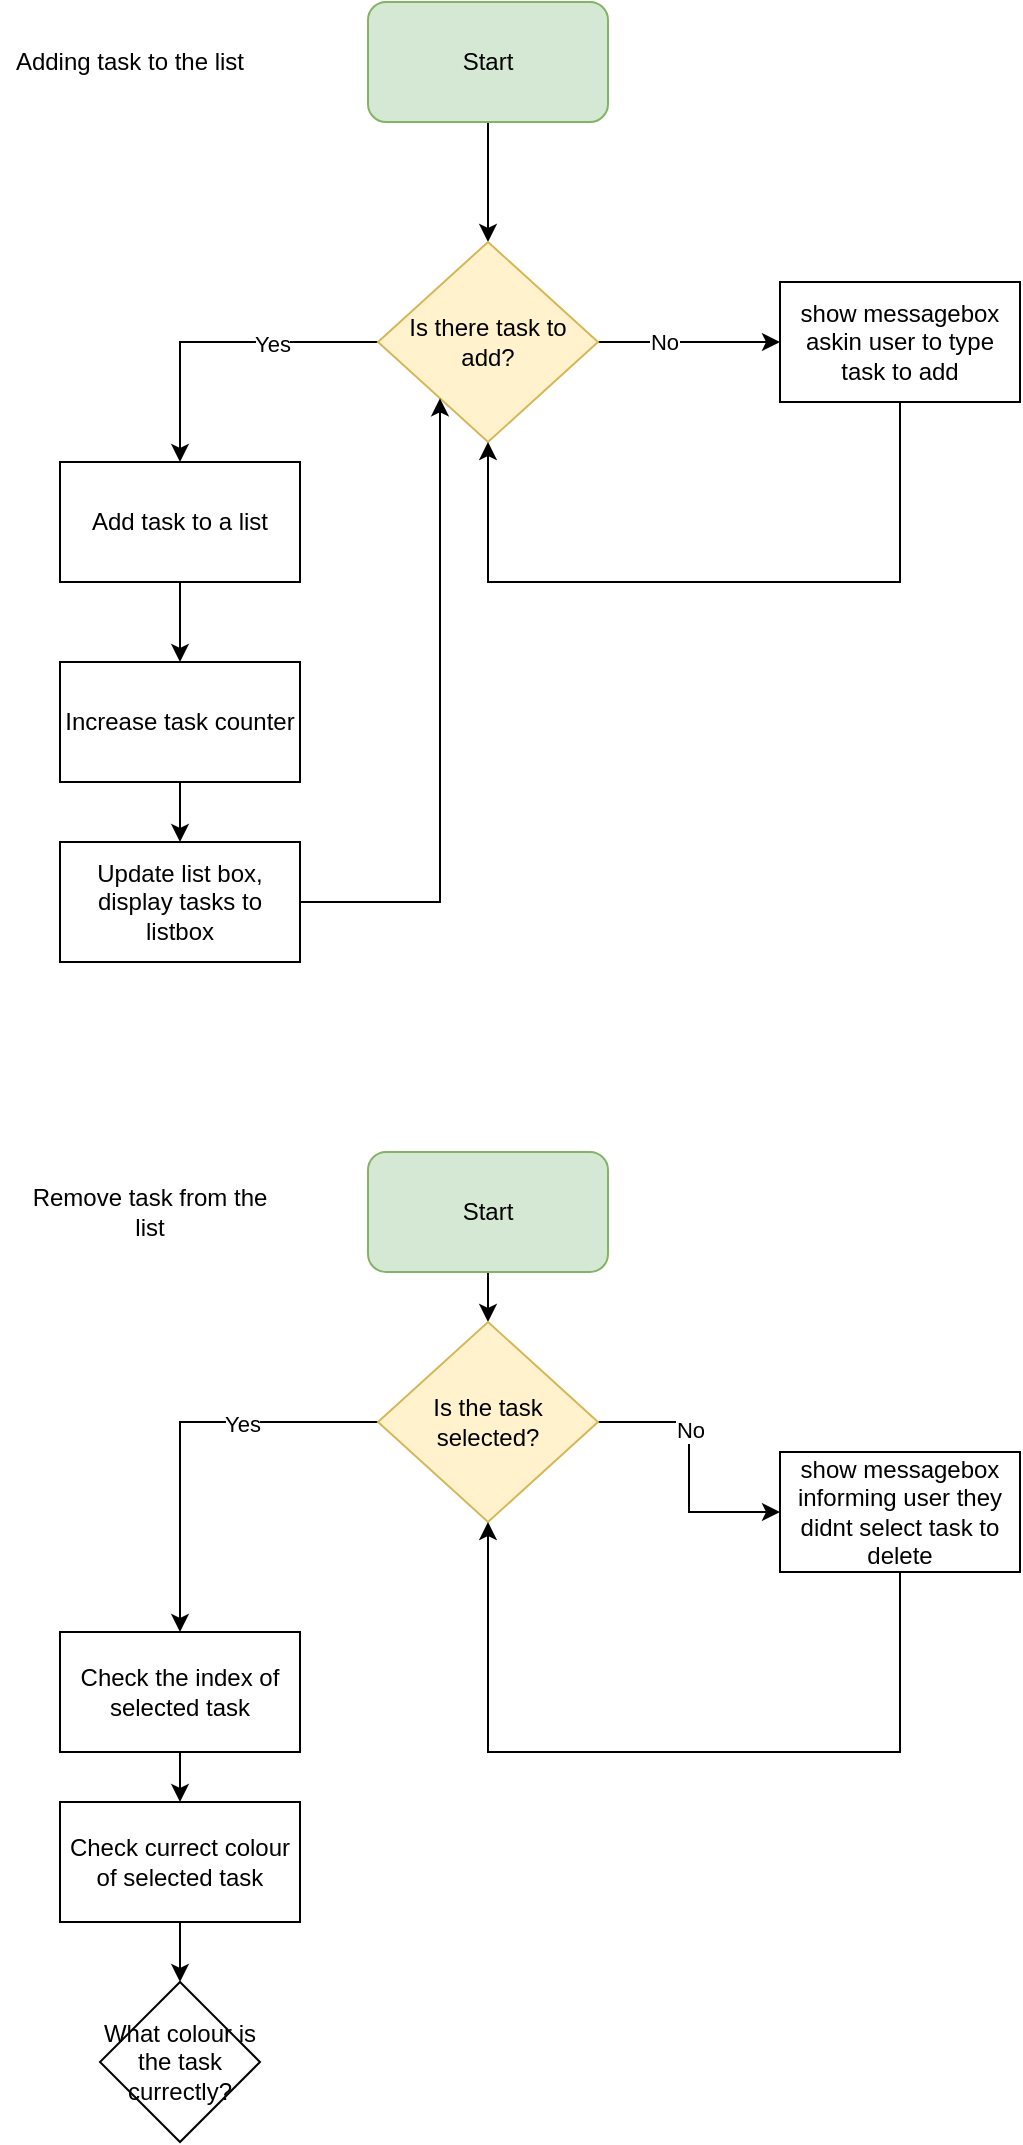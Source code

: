 <mxfile version="26.1.1">
  <diagram id="C5RBs43oDa-KdzZeNtuy" name="Page-1">
    <mxGraphModel dx="1195" dy="643" grid="1" gridSize="10" guides="1" tooltips="1" connect="1" arrows="1" fold="1" page="1" pageScale="1" pageWidth="827" pageHeight="1169" math="0" shadow="0">
      <root>
        <mxCell id="WIyWlLk6GJQsqaUBKTNV-0" />
        <mxCell id="WIyWlLk6GJQsqaUBKTNV-1" parent="WIyWlLk6GJQsqaUBKTNV-0" />
        <mxCell id="2T-HQQL5zmfzXAJ99Udx-2" style="edgeStyle=orthogonalEdgeStyle;rounded=0;orthogonalLoop=1;jettySize=auto;html=1;entryX=0.5;entryY=0;entryDx=0;entryDy=0;" edge="1" parent="WIyWlLk6GJQsqaUBKTNV-1" source="2T-HQQL5zmfzXAJ99Udx-0">
          <mxGeometry relative="1" as="geometry">
            <mxPoint x="414" y="130" as="targetPoint" />
          </mxGeometry>
        </mxCell>
        <mxCell id="2T-HQQL5zmfzXAJ99Udx-0" value="Start" style="rounded=1;whiteSpace=wrap;html=1;fillColor=#d5e8d4;strokeColor=#82b366;" vertex="1" parent="WIyWlLk6GJQsqaUBKTNV-1">
          <mxGeometry x="354" y="10" width="120" height="60" as="geometry" />
        </mxCell>
        <mxCell id="2T-HQQL5zmfzXAJ99Udx-5" style="edgeStyle=orthogonalEdgeStyle;rounded=0;orthogonalLoop=1;jettySize=auto;html=1;" edge="1" parent="WIyWlLk6GJQsqaUBKTNV-1" source="2T-HQQL5zmfzXAJ99Udx-3" target="2T-HQQL5zmfzXAJ99Udx-6">
          <mxGeometry relative="1" as="geometry">
            <mxPoint x="260" y="270" as="targetPoint" />
          </mxGeometry>
        </mxCell>
        <mxCell id="2T-HQQL5zmfzXAJ99Udx-7" value="Yes" style="edgeLabel;html=1;align=center;verticalAlign=middle;resizable=0;points=[];" vertex="1" connectable="0" parent="2T-HQQL5zmfzXAJ99Udx-5">
          <mxGeometry x="-0.331" y="1" relative="1" as="geometry">
            <mxPoint as="offset" />
          </mxGeometry>
        </mxCell>
        <mxCell id="2T-HQQL5zmfzXAJ99Udx-10" style="edgeStyle=orthogonalEdgeStyle;rounded=0;orthogonalLoop=1;jettySize=auto;html=1;entryX=0;entryY=0.5;entryDx=0;entryDy=0;" edge="1" parent="WIyWlLk6GJQsqaUBKTNV-1" source="2T-HQQL5zmfzXAJ99Udx-3" target="2T-HQQL5zmfzXAJ99Udx-12">
          <mxGeometry relative="1" as="geometry">
            <mxPoint x="550" y="180" as="targetPoint" />
          </mxGeometry>
        </mxCell>
        <mxCell id="2T-HQQL5zmfzXAJ99Udx-11" value="No" style="edgeLabel;html=1;align=center;verticalAlign=middle;resizable=0;points=[];" vertex="1" connectable="0" parent="2T-HQQL5zmfzXAJ99Udx-10">
          <mxGeometry x="-0.28" relative="1" as="geometry">
            <mxPoint as="offset" />
          </mxGeometry>
        </mxCell>
        <mxCell id="2T-HQQL5zmfzXAJ99Udx-3" value="Is there task to add?" style="rhombus;whiteSpace=wrap;html=1;fillColor=#fff2cc;strokeColor=#d6b656;" vertex="1" parent="WIyWlLk6GJQsqaUBKTNV-1">
          <mxGeometry x="359" y="130" width="110" height="100" as="geometry" />
        </mxCell>
        <mxCell id="2T-HQQL5zmfzXAJ99Udx-8" style="edgeStyle=orthogonalEdgeStyle;rounded=0;orthogonalLoop=1;jettySize=auto;html=1;" edge="1" parent="WIyWlLk6GJQsqaUBKTNV-1" source="2T-HQQL5zmfzXAJ99Udx-6" target="2T-HQQL5zmfzXAJ99Udx-9">
          <mxGeometry relative="1" as="geometry">
            <mxPoint x="260" y="350" as="targetPoint" />
          </mxGeometry>
        </mxCell>
        <mxCell id="2T-HQQL5zmfzXAJ99Udx-6" value="Add task to a list" style="rounded=0;whiteSpace=wrap;html=1;" vertex="1" parent="WIyWlLk6GJQsqaUBKTNV-1">
          <mxGeometry x="200" y="240" width="120" height="60" as="geometry" />
        </mxCell>
        <mxCell id="2T-HQQL5zmfzXAJ99Udx-14" style="edgeStyle=orthogonalEdgeStyle;rounded=0;orthogonalLoop=1;jettySize=auto;html=1;" edge="1" parent="WIyWlLk6GJQsqaUBKTNV-1" source="2T-HQQL5zmfzXAJ99Udx-9">
          <mxGeometry relative="1" as="geometry">
            <mxPoint x="260" y="430" as="targetPoint" />
          </mxGeometry>
        </mxCell>
        <mxCell id="2T-HQQL5zmfzXAJ99Udx-9" value="Increase task counter" style="rounded=0;whiteSpace=wrap;html=1;" vertex="1" parent="WIyWlLk6GJQsqaUBKTNV-1">
          <mxGeometry x="200" y="340" width="120" height="60" as="geometry" />
        </mxCell>
        <mxCell id="2T-HQQL5zmfzXAJ99Udx-13" style="edgeStyle=orthogonalEdgeStyle;rounded=0;orthogonalLoop=1;jettySize=auto;html=1;entryX=0.5;entryY=1;entryDx=0;entryDy=0;" edge="1" parent="WIyWlLk6GJQsqaUBKTNV-1" source="2T-HQQL5zmfzXAJ99Udx-12" target="2T-HQQL5zmfzXAJ99Udx-3">
          <mxGeometry relative="1" as="geometry">
            <mxPoint x="620" y="300" as="targetPoint" />
            <Array as="points">
              <mxPoint x="620" y="300" />
              <mxPoint x="414" y="300" />
            </Array>
          </mxGeometry>
        </mxCell>
        <mxCell id="2T-HQQL5zmfzXAJ99Udx-12" value="show messagebox askin user to type task to add" style="rounded=0;whiteSpace=wrap;html=1;" vertex="1" parent="WIyWlLk6GJQsqaUBKTNV-1">
          <mxGeometry x="560" y="150" width="120" height="60" as="geometry" />
        </mxCell>
        <mxCell id="2T-HQQL5zmfzXAJ99Udx-17" style="edgeStyle=orthogonalEdgeStyle;rounded=0;orthogonalLoop=1;jettySize=auto;html=1;" edge="1" parent="WIyWlLk6GJQsqaUBKTNV-1" source="2T-HQQL5zmfzXAJ99Udx-15" target="2T-HQQL5zmfzXAJ99Udx-3">
          <mxGeometry relative="1" as="geometry">
            <mxPoint x="380" y="370" as="targetPoint" />
            <Array as="points">
              <mxPoint x="390" y="460" />
            </Array>
          </mxGeometry>
        </mxCell>
        <mxCell id="2T-HQQL5zmfzXAJ99Udx-15" value="Update list box, display tasks to listbox" style="rounded=0;whiteSpace=wrap;html=1;" vertex="1" parent="WIyWlLk6GJQsqaUBKTNV-1">
          <mxGeometry x="200" y="430" width="120" height="60" as="geometry" />
        </mxCell>
        <mxCell id="2T-HQQL5zmfzXAJ99Udx-16" value="Adding task to the list" style="text;html=1;align=center;verticalAlign=middle;whiteSpace=wrap;rounded=0;" vertex="1" parent="WIyWlLk6GJQsqaUBKTNV-1">
          <mxGeometry x="170" y="25" width="130" height="30" as="geometry" />
        </mxCell>
        <mxCell id="2T-HQQL5zmfzXAJ99Udx-18" style="edgeStyle=orthogonalEdgeStyle;rounded=0;orthogonalLoop=1;jettySize=auto;html=1;entryX=0.5;entryY=0;entryDx=0;entryDy=0;" edge="1" parent="WIyWlLk6GJQsqaUBKTNV-1" source="2T-HQQL5zmfzXAJ99Udx-19" target="2T-HQQL5zmfzXAJ99Udx-24">
          <mxGeometry relative="1" as="geometry">
            <mxPoint x="414" y="715" as="targetPoint" />
          </mxGeometry>
        </mxCell>
        <mxCell id="2T-HQQL5zmfzXAJ99Udx-19" value="Start" style="rounded=1;whiteSpace=wrap;html=1;fillColor=#d5e8d4;strokeColor=#82b366;" vertex="1" parent="WIyWlLk6GJQsqaUBKTNV-1">
          <mxGeometry x="354" y="585" width="120" height="60" as="geometry" />
        </mxCell>
        <mxCell id="2T-HQQL5zmfzXAJ99Udx-20" style="edgeStyle=orthogonalEdgeStyle;rounded=0;orthogonalLoop=1;jettySize=auto;html=1;" edge="1" parent="WIyWlLk6GJQsqaUBKTNV-1" source="2T-HQQL5zmfzXAJ99Udx-24" target="2T-HQQL5zmfzXAJ99Udx-26">
          <mxGeometry relative="1" as="geometry">
            <mxPoint x="260" y="855" as="targetPoint" />
          </mxGeometry>
        </mxCell>
        <mxCell id="2T-HQQL5zmfzXAJ99Udx-21" value="Yes" style="edgeLabel;html=1;align=center;verticalAlign=middle;resizable=0;points=[];" vertex="1" connectable="0" parent="2T-HQQL5zmfzXAJ99Udx-20">
          <mxGeometry x="-0.331" y="1" relative="1" as="geometry">
            <mxPoint as="offset" />
          </mxGeometry>
        </mxCell>
        <mxCell id="2T-HQQL5zmfzXAJ99Udx-22" style="edgeStyle=orthogonalEdgeStyle;rounded=0;orthogonalLoop=1;jettySize=auto;html=1;entryX=0;entryY=0.5;entryDx=0;entryDy=0;" edge="1" parent="WIyWlLk6GJQsqaUBKTNV-1" source="2T-HQQL5zmfzXAJ99Udx-24" target="2T-HQQL5zmfzXAJ99Udx-30">
          <mxGeometry relative="1" as="geometry">
            <mxPoint x="550" y="765" as="targetPoint" />
          </mxGeometry>
        </mxCell>
        <mxCell id="2T-HQQL5zmfzXAJ99Udx-23" value="No" style="edgeLabel;html=1;align=center;verticalAlign=middle;resizable=0;points=[];" vertex="1" connectable="0" parent="2T-HQQL5zmfzXAJ99Udx-22">
          <mxGeometry x="-0.28" relative="1" as="geometry">
            <mxPoint as="offset" />
          </mxGeometry>
        </mxCell>
        <mxCell id="2T-HQQL5zmfzXAJ99Udx-24" value="Is the task selected?" style="rhombus;whiteSpace=wrap;html=1;fillColor=#fff2cc;strokeColor=#d6b656;" vertex="1" parent="WIyWlLk6GJQsqaUBKTNV-1">
          <mxGeometry x="359" y="670" width="110" height="100" as="geometry" />
        </mxCell>
        <mxCell id="2T-HQQL5zmfzXAJ99Udx-25" style="edgeStyle=orthogonalEdgeStyle;rounded=0;orthogonalLoop=1;jettySize=auto;html=1;" edge="1" parent="WIyWlLk6GJQsqaUBKTNV-1" source="2T-HQQL5zmfzXAJ99Udx-26" target="2T-HQQL5zmfzXAJ99Udx-28">
          <mxGeometry relative="1" as="geometry">
            <mxPoint x="260" y="1020" as="targetPoint" />
          </mxGeometry>
        </mxCell>
        <mxCell id="2T-HQQL5zmfzXAJ99Udx-26" value="Check the index of selected task" style="rounded=0;whiteSpace=wrap;html=1;" vertex="1" parent="WIyWlLk6GJQsqaUBKTNV-1">
          <mxGeometry x="200" y="825" width="120" height="60" as="geometry" />
        </mxCell>
        <mxCell id="2T-HQQL5zmfzXAJ99Udx-27" style="edgeStyle=orthogonalEdgeStyle;rounded=0;orthogonalLoop=1;jettySize=auto;html=1;" edge="1" parent="WIyWlLk6GJQsqaUBKTNV-1" source="2T-HQQL5zmfzXAJ99Udx-28">
          <mxGeometry relative="1" as="geometry">
            <mxPoint x="260" y="1000" as="targetPoint" />
          </mxGeometry>
        </mxCell>
        <mxCell id="2T-HQQL5zmfzXAJ99Udx-28" value="Check currect colour of selected task" style="rounded=0;whiteSpace=wrap;html=1;" vertex="1" parent="WIyWlLk6GJQsqaUBKTNV-1">
          <mxGeometry x="200" y="910" width="120" height="60" as="geometry" />
        </mxCell>
        <mxCell id="2T-HQQL5zmfzXAJ99Udx-29" style="edgeStyle=orthogonalEdgeStyle;rounded=0;orthogonalLoop=1;jettySize=auto;html=1;entryX=0.5;entryY=1;entryDx=0;entryDy=0;" edge="1" parent="WIyWlLk6GJQsqaUBKTNV-1" source="2T-HQQL5zmfzXAJ99Udx-30" target="2T-HQQL5zmfzXAJ99Udx-24">
          <mxGeometry relative="1" as="geometry">
            <mxPoint x="620" y="885" as="targetPoint" />
            <Array as="points">
              <mxPoint x="620" y="885" />
              <mxPoint x="414" y="885" />
            </Array>
          </mxGeometry>
        </mxCell>
        <mxCell id="2T-HQQL5zmfzXAJ99Udx-30" value="show messagebox informing user they didnt select task to delete" style="rounded=0;whiteSpace=wrap;html=1;" vertex="1" parent="WIyWlLk6GJQsqaUBKTNV-1">
          <mxGeometry x="560" y="735" width="120" height="60" as="geometry" />
        </mxCell>
        <mxCell id="2T-HQQL5zmfzXAJ99Udx-33" value="Remove task from the list" style="text;html=1;align=center;verticalAlign=middle;whiteSpace=wrap;rounded=0;" vertex="1" parent="WIyWlLk6GJQsqaUBKTNV-1">
          <mxGeometry x="180" y="600" width="130" height="30" as="geometry" />
        </mxCell>
        <mxCell id="2T-HQQL5zmfzXAJ99Udx-34" value="What colour is the task currectly?" style="rhombus;whiteSpace=wrap;html=1;" vertex="1" parent="WIyWlLk6GJQsqaUBKTNV-1">
          <mxGeometry x="220" y="1000" width="80" height="80" as="geometry" />
        </mxCell>
      </root>
    </mxGraphModel>
  </diagram>
</mxfile>
